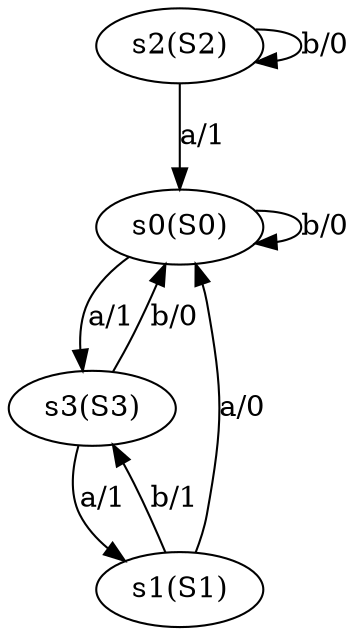 digraph "generated 6" {
	s0 [label="s0(S0)"]
	s3 [label="s3(S3)"]
	s1 [label="s1(S1)"]
	s2 [label="s2(S2)"]
	s0 -> s3 [label="a/1"]
	s0 -> s0 [label="b/0"]
	s1 -> s0 [label="a/0"]
	s1 -> s3 [label="b/1"]
	s2 -> s0 [label="a/1"]
	s2 -> s2 [label="b/0"]
	s3 -> s1 [label="a/1"]
	s3 -> s0 [label="b/0"]
}
